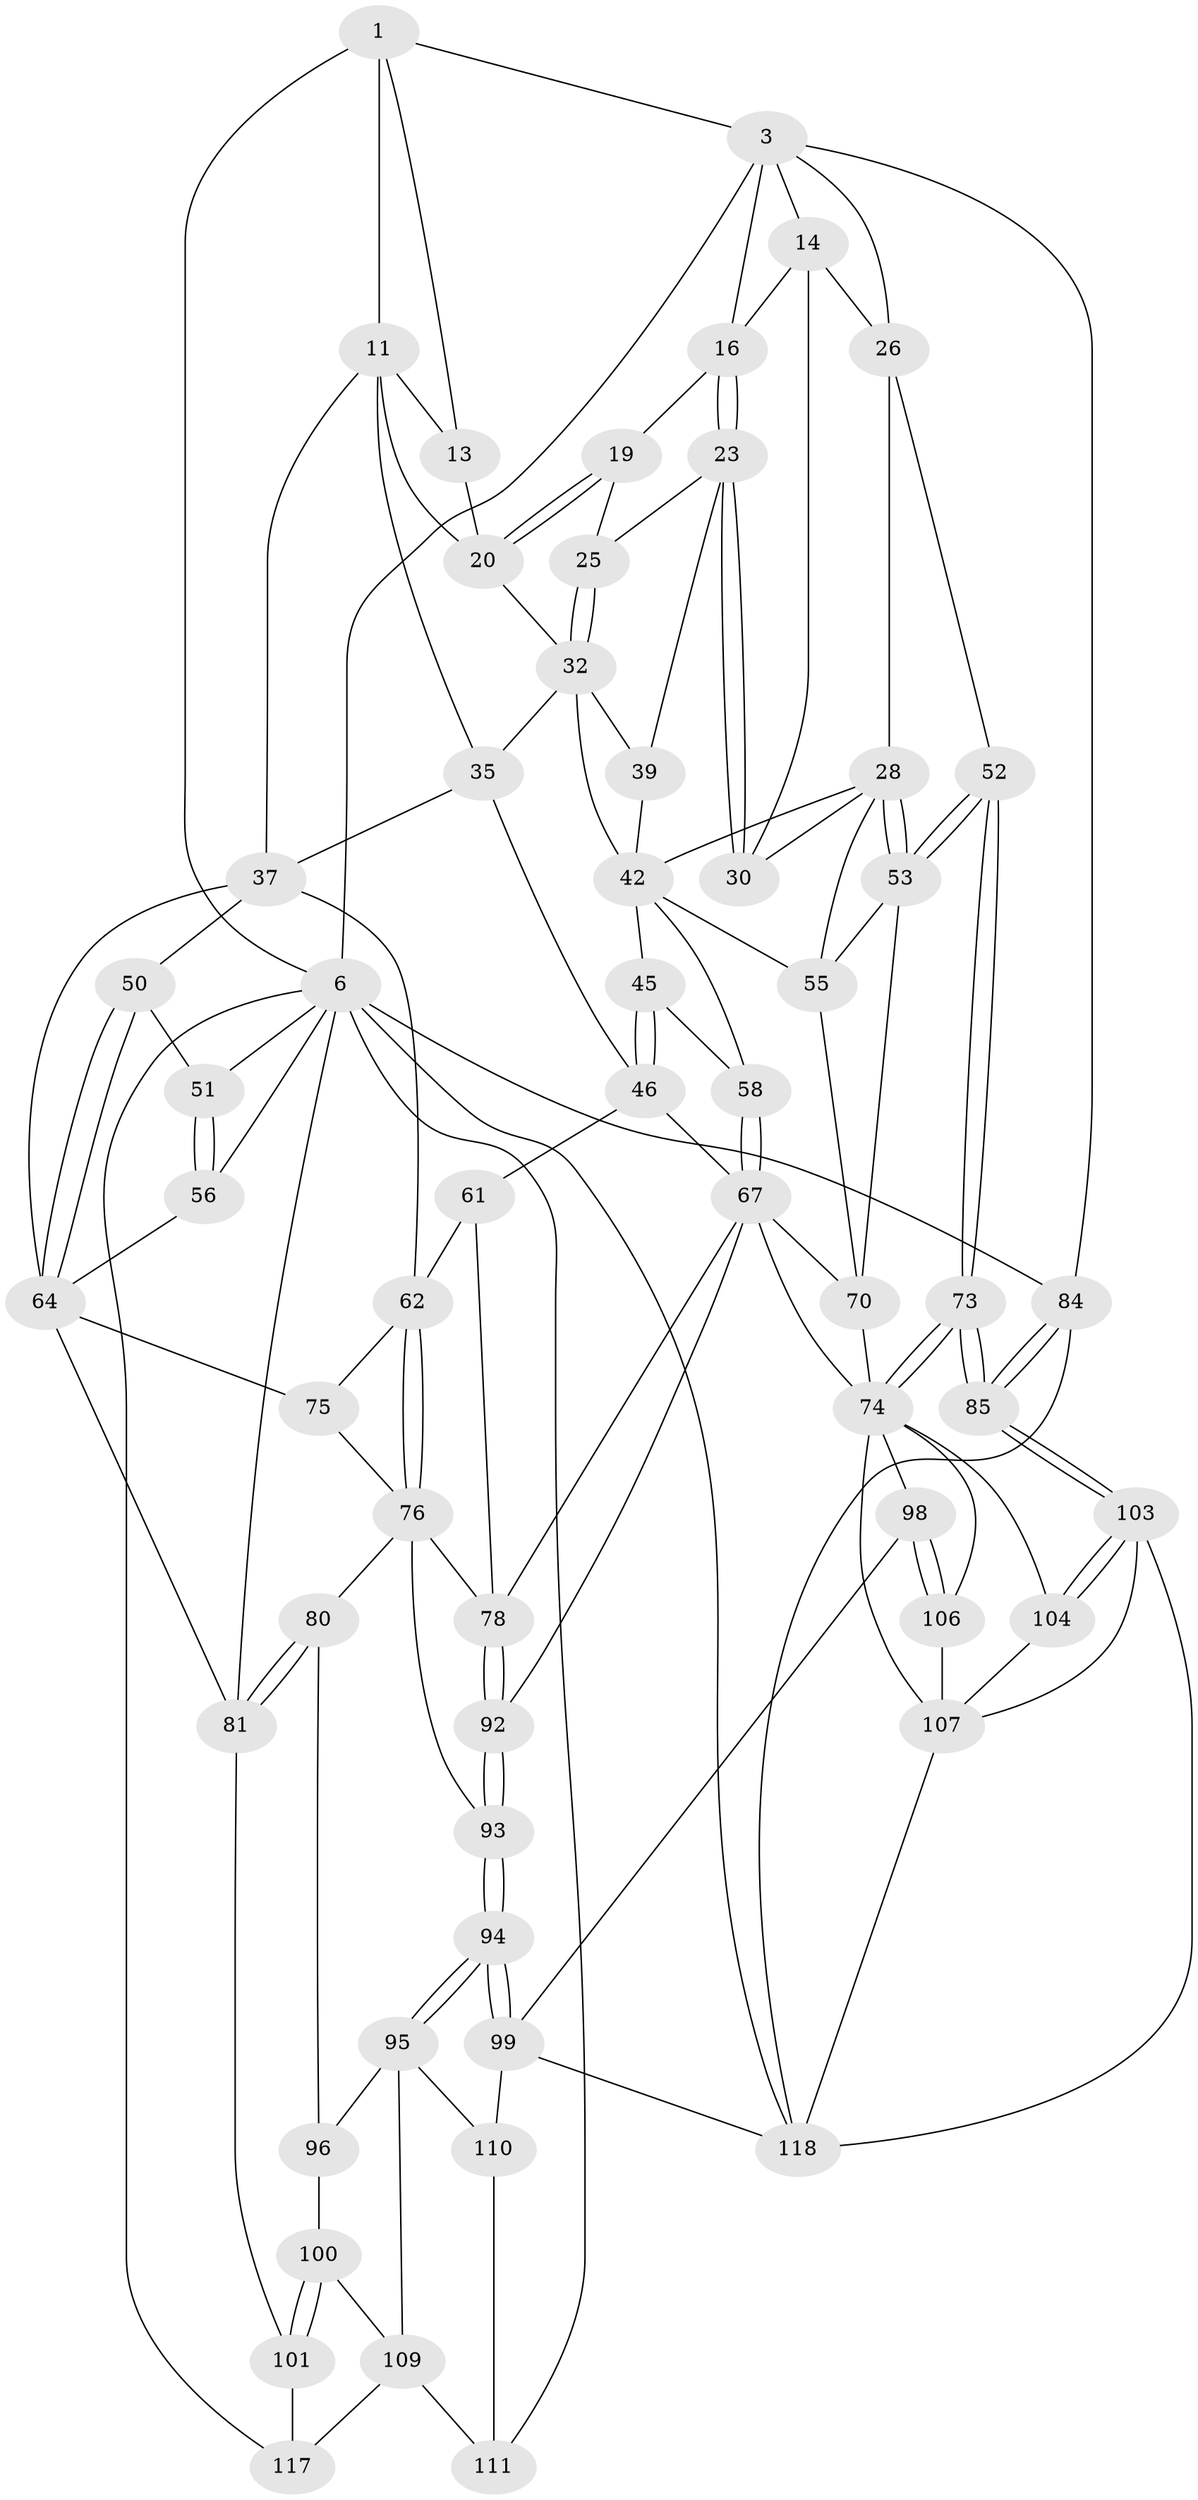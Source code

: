 // original degree distribution, {3: 0.01652892561983471, 5: 0.5785123966942148, 4: 0.21487603305785125, 6: 0.19008264462809918}
// Generated by graph-tools (version 1.1) at 2025/17/03/09/25 04:17:13]
// undirected, 60 vertices, 142 edges
graph export_dot {
graph [start="1"]
  node [color=gray90,style=filled];
  1 [pos="+0.19675329190275076+0",super="+8+2"];
  3 [pos="+0.7285836707120861+0",super="+4"];
  6 [pos="+0+0",super="+7+87"];
  11 [pos="+0.2716965711152134+0.07778738787923406",super="+34+12"];
  13 [pos="+0.4323830914495766+0"];
  14 [pos="+0.8503565598289684+0.04121960997900086",super="+15"];
  16 [pos="+0.7396633855924063+0",super="+17"];
  19 [pos="+0.5988093100520256+0.05933702275210123",super="+22"];
  20 [pos="+0.5422478328537443+0.0836003382218822",super="+21"];
  23 [pos="+0.7478237836728636+0.09349419692562747",super="+24"];
  25 [pos="+0.6750036970630738+0.09622769161168927"];
  26 [pos="+1+0",super="+27"];
  28 [pos="+0.8756965138999903+0.15865724404349713",super="+29"];
  30 [pos="+0.831933783087118+0.11900271666344601"];
  32 [pos="+0.6308597141882811+0.1779582251948272",super="+33+40"];
  35 [pos="+0.40599228695904954+0.19362434146717264",super="+38+36"];
  37 [pos="+0.27225858703558653+0.20661483432992162",super="+48"];
  39 [pos="+0.7254270348289045+0.15267830099853608"];
  42 [pos="+0.7813518020108697+0.22870837658897056",super="+57+43"];
  45 [pos="+0.6879080115379207+0.23413600844173152"];
  46 [pos="+0.5012402227597315+0.2727941556852035",super="+47"];
  50 [pos="+0.09637912993235387+0.20091258613177512"];
  51 [pos="+0.09020374801190267+0.1560390222667459"];
  52 [pos="+1+0.10449529408039633"];
  53 [pos="+1+0.17225299131143088",super="+54"];
  55 [pos="+0.8404065705153775+0.2707676412605972",super="+59"];
  56 [pos="+0+0"];
  58 [pos="+0.7159081911262953+0.2838540415904084"];
  61 [pos="+0.32478993676061785+0.3553706224727124"];
  62 [pos="+0.24355861242915378+0.3462732201890376",super="+63"];
  64 [pos="+0.07650342238758599+0.33777813761811637",super="+66+65"];
  67 [pos="+0.6488071519795524+0.3790954378112112",super="+71+68"];
  70 [pos="+0.8445711129722261+0.3787454672534085",super="+72"];
  73 [pos="+1+0.5143766254577489"];
  74 [pos="+1+0.5131982084881803",super="+83"];
  75 [pos="+0.14935588212282466+0.39325247958487985"];
  76 [pos="+0.2438330810214493+0.48554975667395783",super="+77+82"];
  78 [pos="+0.4328287272424017+0.4436955709984871",super="+79"];
  80 [pos="+0.10454204962436581+0.5300537671848617"];
  81 [pos="+0+0.527417441852595",super="+86"];
  84 [pos="+1+1"];
  85 [pos="+1+0.955235372527826"];
  92 [pos="+0.5339120481975975+0.5424023882294857"];
  93 [pos="+0.35792272212561954+0.7060252000129612"];
  94 [pos="+0.3578304010289816+0.706568483436609"];
  95 [pos="+0.27337627644952844+0.7099887647284753",super="+108"];
  96 [pos="+0.17800272755457167+0.6440774481288409",super="+97"];
  98 [pos="+0.5291375900939116+0.7434314605041756"];
  99 [pos="+0.37037675904122447+0.7238466036841062",super="+113"];
  100 [pos="+0+0.7486800413143613",super="+102"];
  101 [pos="+0+0.7388319807731021"];
  103 [pos="+1+0.8566836180486584",super="+116"];
  104 [pos="+0.8865050766381329+0.7344570561034234"];
  106 [pos="+0.6381628374496252+0.8421055056296026"];
  107 [pos="+0.8466235185572275+0.7849345063410135",super="+114"];
  109 [pos="+0.06601425134488752+0.7770635754370463",super="+112"];
  110 [pos="+0.172299809959077+0.8552590339828463"];
  111 [pos="+0.1205011031301526+0.9551326315015105"];
  117 [pos="+0.09796784921219472+0.9471788021563669"];
  118 [pos="+0.6351097616674746+1",super="+119+120"];
  1 -- 11 [weight=2];
  1 -- 6;
  1 -- 3;
  1 -- 13;
  3 -- 84;
  3 -- 6;
  3 -- 26;
  3 -- 14;
  3 -- 16;
  6 -- 56;
  6 -- 51;
  6 -- 81;
  6 -- 84;
  6 -- 117;
  6 -- 118;
  6 -- 111;
  11 -- 37;
  11 -- 35;
  11 -- 13;
  11 -- 20;
  13 -- 20;
  14 -- 26;
  14 -- 16;
  14 -- 30;
  16 -- 23;
  16 -- 23;
  16 -- 19 [weight=2];
  19 -- 20;
  19 -- 20;
  19 -- 25;
  20 -- 32;
  23 -- 30;
  23 -- 30;
  23 -- 25;
  23 -- 39;
  25 -- 32;
  25 -- 32;
  26 -- 52;
  26 -- 28;
  28 -- 53;
  28 -- 53;
  28 -- 42;
  28 -- 30;
  28 -- 55;
  32 -- 35;
  32 -- 42;
  32 -- 39;
  35 -- 37;
  35 -- 46 [weight=2];
  37 -- 64;
  37 -- 50;
  37 -- 62;
  39 -- 42;
  42 -- 58;
  42 -- 45;
  42 -- 55;
  45 -- 46;
  45 -- 46;
  45 -- 58;
  46 -- 67;
  46 -- 61;
  50 -- 51;
  50 -- 64;
  50 -- 64;
  51 -- 56;
  51 -- 56;
  52 -- 53;
  52 -- 53;
  52 -- 73;
  52 -- 73;
  53 -- 55;
  53 -- 70;
  55 -- 70;
  56 -- 64;
  58 -- 67;
  58 -- 67;
  61 -- 62;
  61 -- 78;
  62 -- 76;
  62 -- 76;
  62 -- 75;
  64 -- 75;
  64 -- 81;
  67 -- 70;
  67 -- 78;
  67 -- 92;
  67 -- 74 [weight=2];
  70 -- 74;
  73 -- 74;
  73 -- 74;
  73 -- 85;
  73 -- 85;
  74 -- 98;
  74 -- 106;
  74 -- 104;
  74 -- 107;
  75 -- 76;
  76 -- 80;
  76 -- 93;
  76 -- 78;
  78 -- 92;
  78 -- 92;
  80 -- 81;
  80 -- 81;
  80 -- 96;
  81 -- 101;
  84 -- 85;
  84 -- 85;
  84 -- 118;
  85 -- 103;
  85 -- 103;
  92 -- 93;
  92 -- 93;
  93 -- 94;
  93 -- 94;
  94 -- 95;
  94 -- 95;
  94 -- 99;
  94 -- 99;
  95 -- 96;
  95 -- 109;
  95 -- 110;
  96 -- 100 [weight=2];
  98 -- 99;
  98 -- 106;
  98 -- 106;
  99 -- 118;
  99 -- 110;
  100 -- 101;
  100 -- 101;
  100 -- 109;
  101 -- 117;
  103 -- 104;
  103 -- 104;
  103 -- 118;
  103 -- 107;
  104 -- 107;
  106 -- 107;
  107 -- 118;
  109 -- 117;
  109 -- 111;
  110 -- 111;
}
